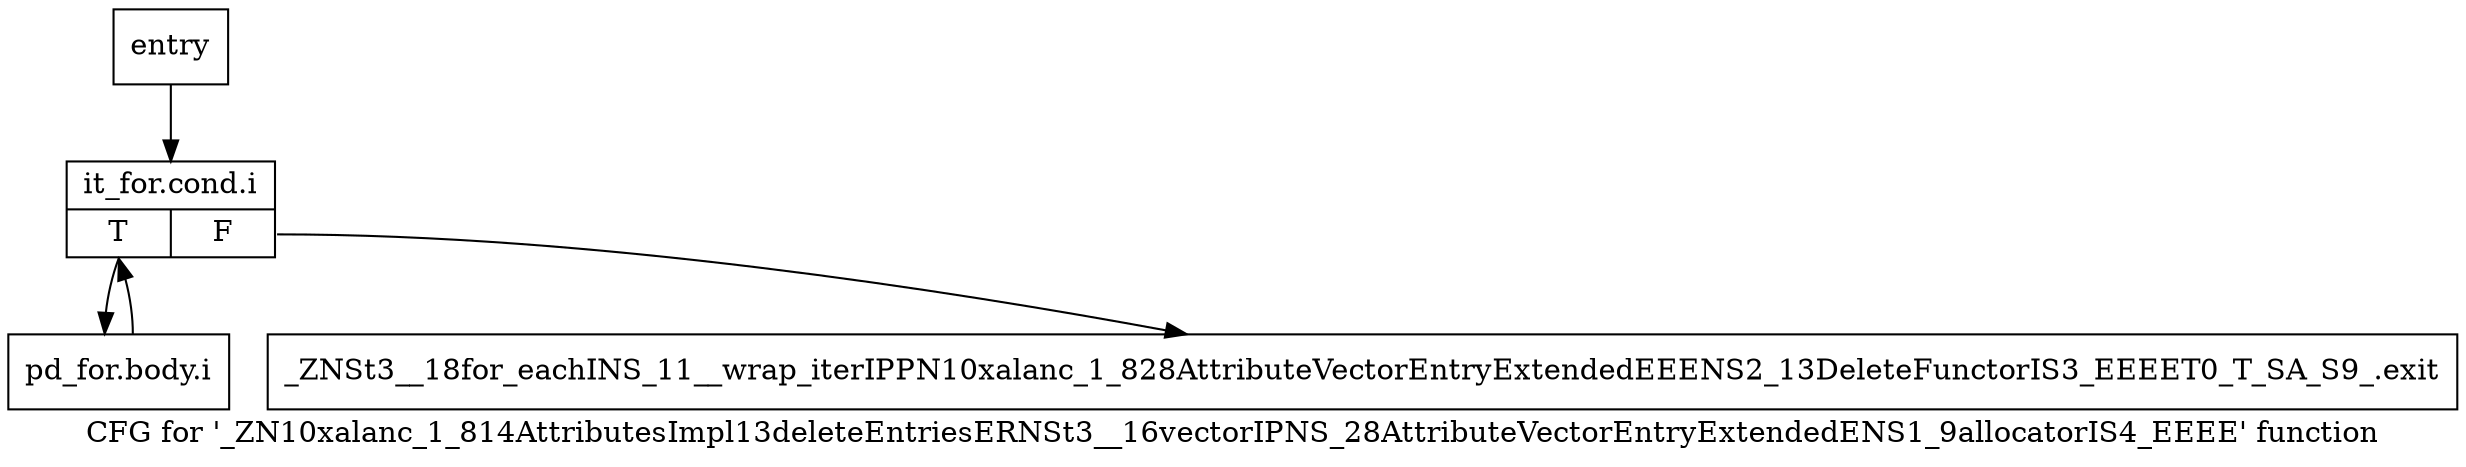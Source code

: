 digraph "CFG for '_ZN10xalanc_1_814AttributesImpl13deleteEntriesERNSt3__16vectorIPNS_28AttributeVectorEntryExtendedENS1_9allocatorIS4_EEEE' function" {
	label="CFG for '_ZN10xalanc_1_814AttributesImpl13deleteEntriesERNSt3__16vectorIPNS_28AttributeVectorEntryExtendedENS1_9allocatorIS4_EEEE' function";

	Node0x5c85270 [shape=record,label="{entry}"];
	Node0x5c85270 -> Node0x5c852c0;
	Node0x5c852c0 [shape=record,label="{it_for.cond.i|{<s0>T|<s1>F}}"];
	Node0x5c852c0:s0 -> Node0x5c85310;
	Node0x5c852c0:s1 -> Node0x5c85360;
	Node0x5c85310 [shape=record,label="{pd_for.body.i}"];
	Node0x5c85310 -> Node0x5c852c0;
	Node0x5c85360 [shape=record,label="{_ZNSt3__18for_eachINS_11__wrap_iterIPPN10xalanc_1_828AttributeVectorEntryExtendedEEENS2_13DeleteFunctorIS3_EEEET0_T_SA_S9_.exit}"];
}

